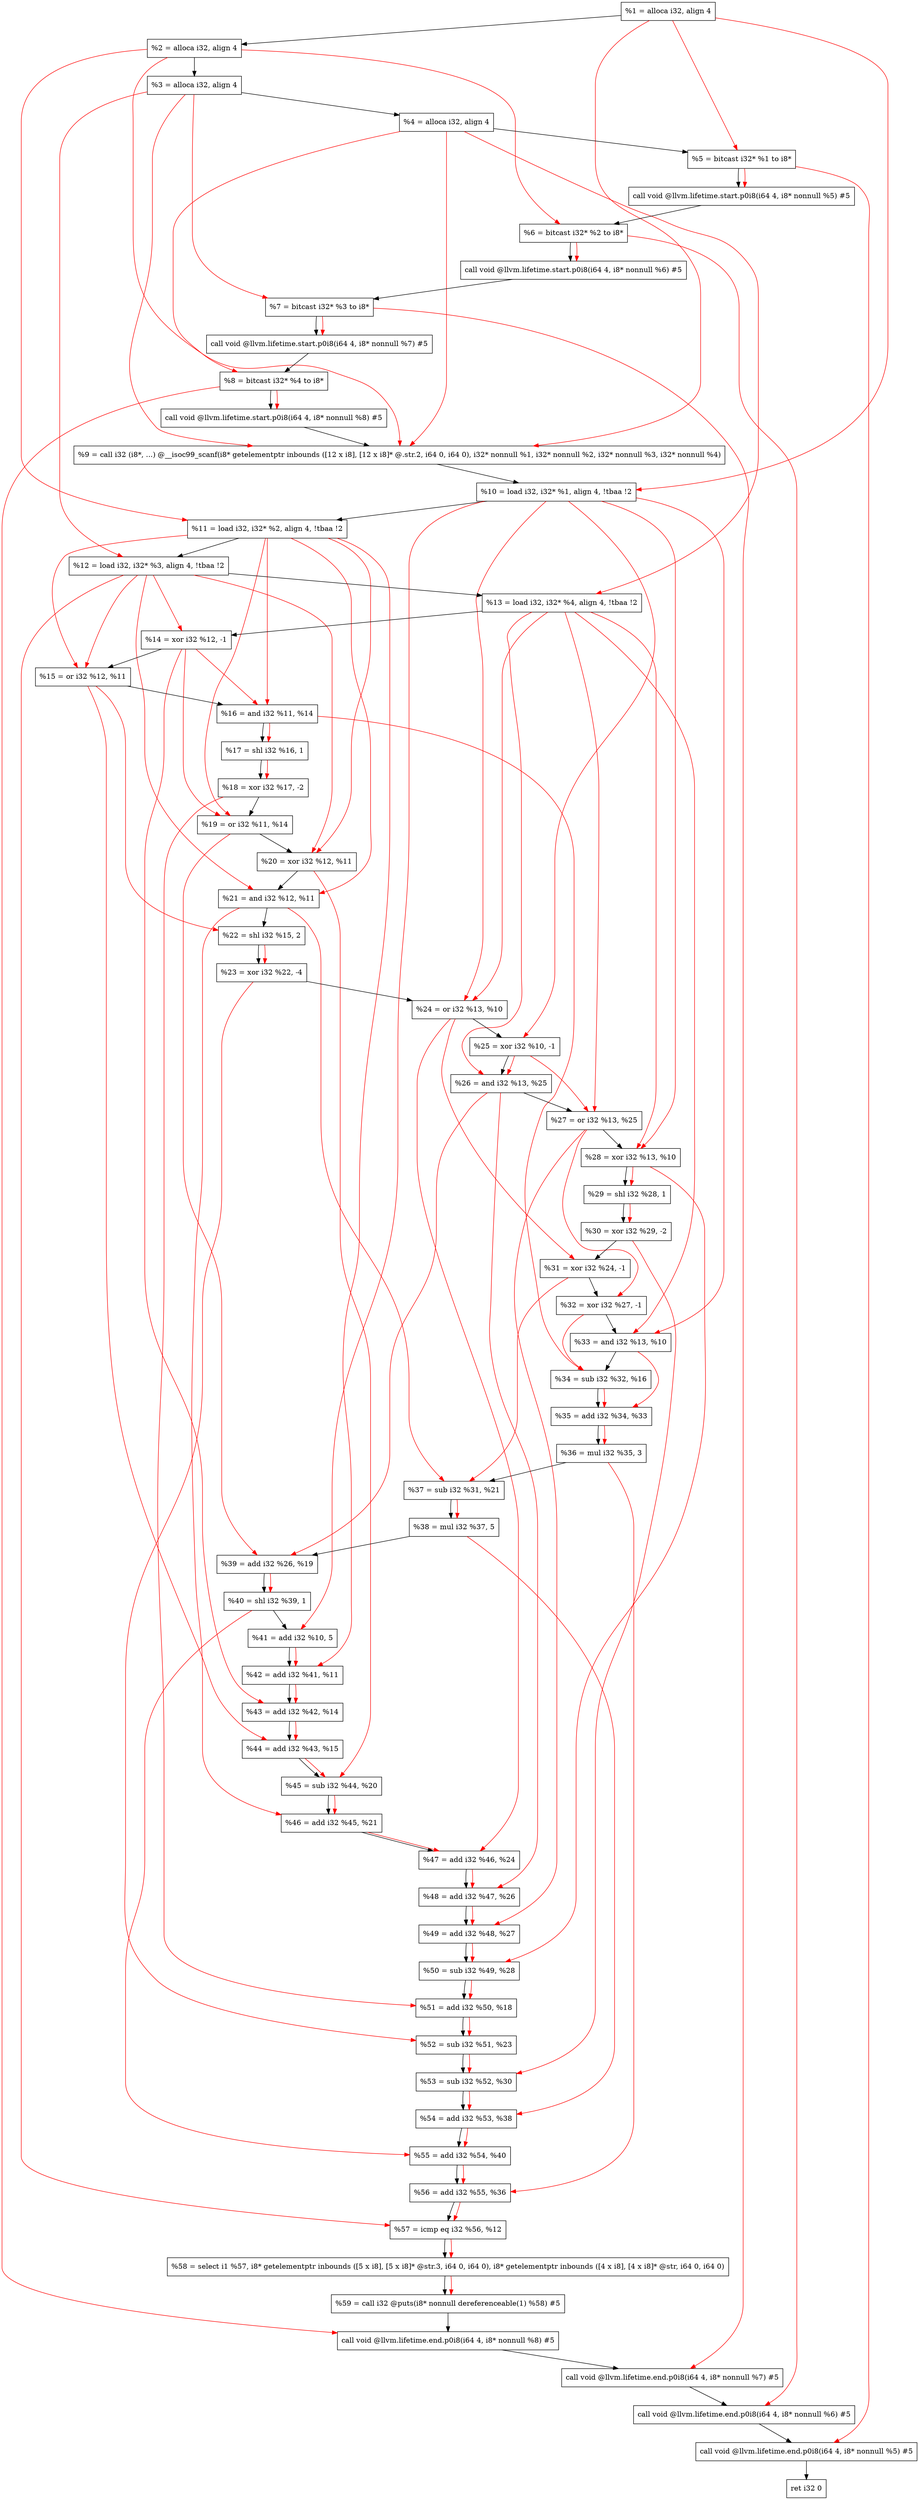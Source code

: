 digraph "DFG for'main' function" {
	Node0xff1e98[shape=record, label="  %1 = alloca i32, align 4"];
	Node0xff1f18[shape=record, label="  %2 = alloca i32, align 4"];
	Node0xff1fa8[shape=record, label="  %3 = alloca i32, align 4"];
	Node0xff2008[shape=record, label="  %4 = alloca i32, align 4"];
	Node0xff20b8[shape=record, label="  %5 = bitcast i32* %1 to i8*"];
	Node0xff24e8[shape=record, label="  call void @llvm.lifetime.start.p0i8(i64 4, i8* nonnull %5) #5"];
	Node0xff25c8[shape=record, label="  %6 = bitcast i32* %2 to i8*"];
	Node0xff26c8[shape=record, label="  call void @llvm.lifetime.start.p0i8(i64 4, i8* nonnull %6) #5"];
	Node0xff2788[shape=record, label="  %7 = bitcast i32* %3 to i8*"];
	Node0xff2838[shape=record, label="  call void @llvm.lifetime.start.p0i8(i64 4, i8* nonnull %7) #5"];
	Node0xff28f8[shape=record, label="  %8 = bitcast i32* %4 to i8*"];
	Node0xff29a8[shape=record, label="  call void @llvm.lifetime.start.p0i8(i64 4, i8* nonnull %8) #5"];
	Node0xfecc00[shape=record, label="  %9 = call i32 (i8*, ...) @__isoc99_scanf(i8* getelementptr inbounds ([12 x i8], [12 x i8]* @.str.2, i64 0, i64 0), i32* nonnull %1, i32* nonnull %2, i32* nonnull %3, i32* nonnull %4)"];
	Node0xff2ba8[shape=record, label="  %10 = load i32, i32* %1, align 4, !tbaa !2"];
	Node0xff3b18[shape=record, label="  %11 = load i32, i32* %2, align 4, !tbaa !2"];
	Node0xff4188[shape=record, label="  %12 = load i32, i32* %3, align 4, !tbaa !2"];
	Node0xff41e8[shape=record, label="  %13 = load i32, i32* %4, align 4, !tbaa !2"];
	Node0xff4260[shape=record, label="  %14 = xor i32 %12, -1"];
	Node0xff42d0[shape=record, label="  %15 = or i32 %12, %11"];
	Node0xff4340[shape=record, label="  %16 = and i32 %11, %14"];
	Node0xff43b0[shape=record, label="  %17 = shl i32 %16, 1"];
	Node0xff4420[shape=record, label="  %18 = xor i32 %17, -2"];
	Node0xff4490[shape=record, label="  %19 = or i32 %11, %14"];
	Node0xff4500[shape=record, label="  %20 = xor i32 %12, %11"];
	Node0xff4570[shape=record, label="  %21 = and i32 %12, %11"];
	Node0xff45e0[shape=record, label="  %22 = shl i32 %15, 2"];
	Node0xff4650[shape=record, label="  %23 = xor i32 %22, -4"];
	Node0xff46c0[shape=record, label="  %24 = or i32 %13, %10"];
	Node0xff4730[shape=record, label="  %25 = xor i32 %10, -1"];
	Node0xff47a0[shape=record, label="  %26 = and i32 %13, %25"];
	Node0xff4810[shape=record, label="  %27 = or i32 %13, %25"];
	Node0xff4880[shape=record, label="  %28 = xor i32 %13, %10"];
	Node0xff48f0[shape=record, label="  %29 = shl i32 %28, 1"];
	Node0xff4960[shape=record, label="  %30 = xor i32 %29, -2"];
	Node0xff49d0[shape=record, label="  %31 = xor i32 %24, -1"];
	Node0xff4a40[shape=record, label="  %32 = xor i32 %27, -1"];
	Node0xff4ab0[shape=record, label="  %33 = and i32 %13, %10"];
	Node0xff4b20[shape=record, label="  %34 = sub i32 %32, %16"];
	Node0xff4b90[shape=record, label="  %35 = add i32 %34, %33"];
	Node0xff4c00[shape=record, label="  %36 = mul i32 %35, 3"];
	Node0xff4c70[shape=record, label="  %37 = sub i32 %31, %21"];
	Node0xff4ce0[shape=record, label="  %38 = mul i32 %37, 5"];
	Node0xff4d50[shape=record, label="  %39 = add i32 %26, %19"];
	Node0xff4dc0[shape=record, label="  %40 = shl i32 %39, 1"];
	Node0xff4e30[shape=record, label="  %41 = add i32 %10, 5"];
	Node0xff4ea0[shape=record, label="  %42 = add i32 %41, %11"];
	Node0xff4f10[shape=record, label="  %43 = add i32 %42, %14"];
	Node0xff4f80[shape=record, label="  %44 = add i32 %43, %15"];
	Node0xff4ff0[shape=record, label="  %45 = sub i32 %44, %20"];
	Node0xff5060[shape=record, label="  %46 = add i32 %45, %21"];
	Node0xff50d0[shape=record, label="  %47 = add i32 %46, %24"];
	Node0xff5140[shape=record, label="  %48 = add i32 %47, %26"];
	Node0xff51b0[shape=record, label="  %49 = add i32 %48, %27"];
	Node0xff5220[shape=record, label="  %50 = sub i32 %49, %28"];
	Node0xff5290[shape=record, label="  %51 = add i32 %50, %18"];
	Node0xff5300[shape=record, label="  %52 = sub i32 %51, %23"];
	Node0xff5370[shape=record, label="  %53 = sub i32 %52, %30"];
	Node0xff53e0[shape=record, label="  %54 = add i32 %53, %38"];
	Node0xff5450[shape=record, label="  %55 = add i32 %54, %40"];
	Node0xff54c0[shape=record, label="  %56 = add i32 %55, %36"];
	Node0xff5530[shape=record, label="  %57 = icmp eq i32 %56, %12"];
	Node0xf918b8[shape=record, label="  %58 = select i1 %57, i8* getelementptr inbounds ([5 x i8], [5 x i8]* @str.3, i64 0, i64 0), i8* getelementptr inbounds ([4 x i8], [4 x i8]* @str, i64 0, i64 0)"];
	Node0xff55c0[shape=record, label="  %59 = call i32 @puts(i8* nonnull dereferenceable(1) %58) #5"];
	Node0xff5868[shape=record, label="  call void @llvm.lifetime.end.p0i8(i64 4, i8* nonnull %8) #5"];
	Node0xff59c8[shape=record, label="  call void @llvm.lifetime.end.p0i8(i64 4, i8* nonnull %7) #5"];
	Node0xff5ad8[shape=record, label="  call void @llvm.lifetime.end.p0i8(i64 4, i8* nonnull %6) #5"];
	Node0xff5be8[shape=record, label="  call void @llvm.lifetime.end.p0i8(i64 4, i8* nonnull %5) #5"];
	Node0xff5ca8[shape=record, label="  ret i32 0"];
	Node0xff1e98 -> Node0xff1f18;
	Node0xff1f18 -> Node0xff1fa8;
	Node0xff1fa8 -> Node0xff2008;
	Node0xff2008 -> Node0xff20b8;
	Node0xff20b8 -> Node0xff24e8;
	Node0xff24e8 -> Node0xff25c8;
	Node0xff25c8 -> Node0xff26c8;
	Node0xff26c8 -> Node0xff2788;
	Node0xff2788 -> Node0xff2838;
	Node0xff2838 -> Node0xff28f8;
	Node0xff28f8 -> Node0xff29a8;
	Node0xff29a8 -> Node0xfecc00;
	Node0xfecc00 -> Node0xff2ba8;
	Node0xff2ba8 -> Node0xff3b18;
	Node0xff3b18 -> Node0xff4188;
	Node0xff4188 -> Node0xff41e8;
	Node0xff41e8 -> Node0xff4260;
	Node0xff4260 -> Node0xff42d0;
	Node0xff42d0 -> Node0xff4340;
	Node0xff4340 -> Node0xff43b0;
	Node0xff43b0 -> Node0xff4420;
	Node0xff4420 -> Node0xff4490;
	Node0xff4490 -> Node0xff4500;
	Node0xff4500 -> Node0xff4570;
	Node0xff4570 -> Node0xff45e0;
	Node0xff45e0 -> Node0xff4650;
	Node0xff4650 -> Node0xff46c0;
	Node0xff46c0 -> Node0xff4730;
	Node0xff4730 -> Node0xff47a0;
	Node0xff47a0 -> Node0xff4810;
	Node0xff4810 -> Node0xff4880;
	Node0xff4880 -> Node0xff48f0;
	Node0xff48f0 -> Node0xff4960;
	Node0xff4960 -> Node0xff49d0;
	Node0xff49d0 -> Node0xff4a40;
	Node0xff4a40 -> Node0xff4ab0;
	Node0xff4ab0 -> Node0xff4b20;
	Node0xff4b20 -> Node0xff4b90;
	Node0xff4b90 -> Node0xff4c00;
	Node0xff4c00 -> Node0xff4c70;
	Node0xff4c70 -> Node0xff4ce0;
	Node0xff4ce0 -> Node0xff4d50;
	Node0xff4d50 -> Node0xff4dc0;
	Node0xff4dc0 -> Node0xff4e30;
	Node0xff4e30 -> Node0xff4ea0;
	Node0xff4ea0 -> Node0xff4f10;
	Node0xff4f10 -> Node0xff4f80;
	Node0xff4f80 -> Node0xff4ff0;
	Node0xff4ff0 -> Node0xff5060;
	Node0xff5060 -> Node0xff50d0;
	Node0xff50d0 -> Node0xff5140;
	Node0xff5140 -> Node0xff51b0;
	Node0xff51b0 -> Node0xff5220;
	Node0xff5220 -> Node0xff5290;
	Node0xff5290 -> Node0xff5300;
	Node0xff5300 -> Node0xff5370;
	Node0xff5370 -> Node0xff53e0;
	Node0xff53e0 -> Node0xff5450;
	Node0xff5450 -> Node0xff54c0;
	Node0xff54c0 -> Node0xff5530;
	Node0xff5530 -> Node0xf918b8;
	Node0xf918b8 -> Node0xff55c0;
	Node0xff55c0 -> Node0xff5868;
	Node0xff5868 -> Node0xff59c8;
	Node0xff59c8 -> Node0xff5ad8;
	Node0xff5ad8 -> Node0xff5be8;
	Node0xff5be8 -> Node0xff5ca8;
edge [color=red]
	Node0xff1e98 -> Node0xff20b8;
	Node0xff20b8 -> Node0xff24e8;
	Node0xff1f18 -> Node0xff25c8;
	Node0xff25c8 -> Node0xff26c8;
	Node0xff1fa8 -> Node0xff2788;
	Node0xff2788 -> Node0xff2838;
	Node0xff2008 -> Node0xff28f8;
	Node0xff28f8 -> Node0xff29a8;
	Node0xff1e98 -> Node0xfecc00;
	Node0xff1f18 -> Node0xfecc00;
	Node0xff1fa8 -> Node0xfecc00;
	Node0xff2008 -> Node0xfecc00;
	Node0xff1e98 -> Node0xff2ba8;
	Node0xff1f18 -> Node0xff3b18;
	Node0xff1fa8 -> Node0xff4188;
	Node0xff2008 -> Node0xff41e8;
	Node0xff4188 -> Node0xff4260;
	Node0xff4188 -> Node0xff42d0;
	Node0xff3b18 -> Node0xff42d0;
	Node0xff3b18 -> Node0xff4340;
	Node0xff4260 -> Node0xff4340;
	Node0xff4340 -> Node0xff43b0;
	Node0xff43b0 -> Node0xff4420;
	Node0xff3b18 -> Node0xff4490;
	Node0xff4260 -> Node0xff4490;
	Node0xff4188 -> Node0xff4500;
	Node0xff3b18 -> Node0xff4500;
	Node0xff4188 -> Node0xff4570;
	Node0xff3b18 -> Node0xff4570;
	Node0xff42d0 -> Node0xff45e0;
	Node0xff45e0 -> Node0xff4650;
	Node0xff41e8 -> Node0xff46c0;
	Node0xff2ba8 -> Node0xff46c0;
	Node0xff2ba8 -> Node0xff4730;
	Node0xff41e8 -> Node0xff47a0;
	Node0xff4730 -> Node0xff47a0;
	Node0xff41e8 -> Node0xff4810;
	Node0xff4730 -> Node0xff4810;
	Node0xff41e8 -> Node0xff4880;
	Node0xff2ba8 -> Node0xff4880;
	Node0xff4880 -> Node0xff48f0;
	Node0xff48f0 -> Node0xff4960;
	Node0xff46c0 -> Node0xff49d0;
	Node0xff4810 -> Node0xff4a40;
	Node0xff41e8 -> Node0xff4ab0;
	Node0xff2ba8 -> Node0xff4ab0;
	Node0xff4a40 -> Node0xff4b20;
	Node0xff4340 -> Node0xff4b20;
	Node0xff4b20 -> Node0xff4b90;
	Node0xff4ab0 -> Node0xff4b90;
	Node0xff4b90 -> Node0xff4c00;
	Node0xff49d0 -> Node0xff4c70;
	Node0xff4570 -> Node0xff4c70;
	Node0xff4c70 -> Node0xff4ce0;
	Node0xff47a0 -> Node0xff4d50;
	Node0xff4490 -> Node0xff4d50;
	Node0xff4d50 -> Node0xff4dc0;
	Node0xff2ba8 -> Node0xff4e30;
	Node0xff4e30 -> Node0xff4ea0;
	Node0xff3b18 -> Node0xff4ea0;
	Node0xff4ea0 -> Node0xff4f10;
	Node0xff4260 -> Node0xff4f10;
	Node0xff4f10 -> Node0xff4f80;
	Node0xff42d0 -> Node0xff4f80;
	Node0xff4f80 -> Node0xff4ff0;
	Node0xff4500 -> Node0xff4ff0;
	Node0xff4ff0 -> Node0xff5060;
	Node0xff4570 -> Node0xff5060;
	Node0xff5060 -> Node0xff50d0;
	Node0xff46c0 -> Node0xff50d0;
	Node0xff50d0 -> Node0xff5140;
	Node0xff47a0 -> Node0xff5140;
	Node0xff5140 -> Node0xff51b0;
	Node0xff4810 -> Node0xff51b0;
	Node0xff51b0 -> Node0xff5220;
	Node0xff4880 -> Node0xff5220;
	Node0xff5220 -> Node0xff5290;
	Node0xff4420 -> Node0xff5290;
	Node0xff5290 -> Node0xff5300;
	Node0xff4650 -> Node0xff5300;
	Node0xff5300 -> Node0xff5370;
	Node0xff4960 -> Node0xff5370;
	Node0xff5370 -> Node0xff53e0;
	Node0xff4ce0 -> Node0xff53e0;
	Node0xff53e0 -> Node0xff5450;
	Node0xff4dc0 -> Node0xff5450;
	Node0xff5450 -> Node0xff54c0;
	Node0xff4c00 -> Node0xff54c0;
	Node0xff54c0 -> Node0xff5530;
	Node0xff4188 -> Node0xff5530;
	Node0xff5530 -> Node0xf918b8;
	Node0xf918b8 -> Node0xff55c0;
	Node0xff28f8 -> Node0xff5868;
	Node0xff2788 -> Node0xff59c8;
	Node0xff25c8 -> Node0xff5ad8;
	Node0xff20b8 -> Node0xff5be8;
}
